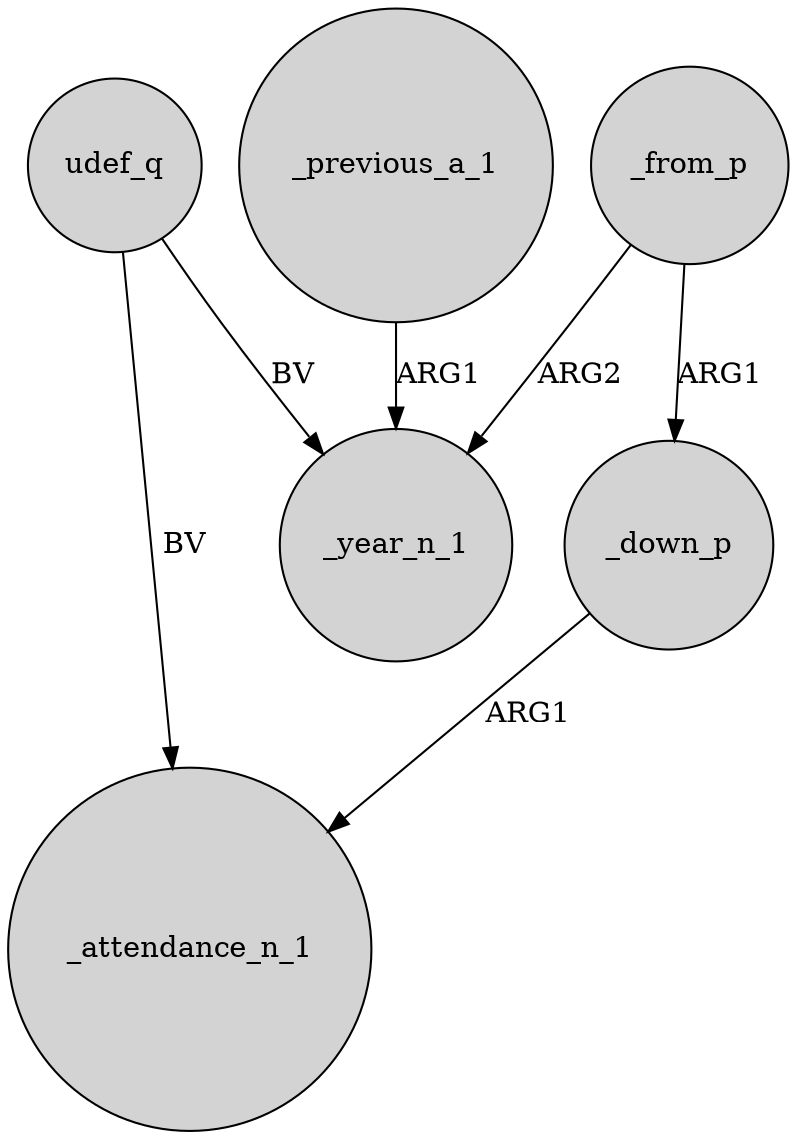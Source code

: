 digraph {
	node [shape=circle style=filled]
	udef_q -> _year_n_1 [label=BV]
	udef_q -> _attendance_n_1 [label=BV]
	_previous_a_1 -> _year_n_1 [label=ARG1]
	_from_p -> _year_n_1 [label=ARG2]
	_down_p -> _attendance_n_1 [label=ARG1]
	_from_p -> _down_p [label=ARG1]
}
